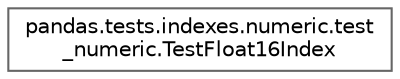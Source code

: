 digraph "Graphical Class Hierarchy"
{
 // LATEX_PDF_SIZE
  bgcolor="transparent";
  edge [fontname=Helvetica,fontsize=10,labelfontname=Helvetica,labelfontsize=10];
  node [fontname=Helvetica,fontsize=10,shape=box,height=0.2,width=0.4];
  rankdir="LR";
  Node0 [id="Node000000",label="pandas.tests.indexes.numeric.test\l_numeric.TestFloat16Index",height=0.2,width=0.4,color="grey40", fillcolor="white", style="filled",URL="$dc/d68/classpandas_1_1tests_1_1indexes_1_1numeric_1_1test__numeric_1_1TestFloat16Index.html",tooltip=" "];
}
